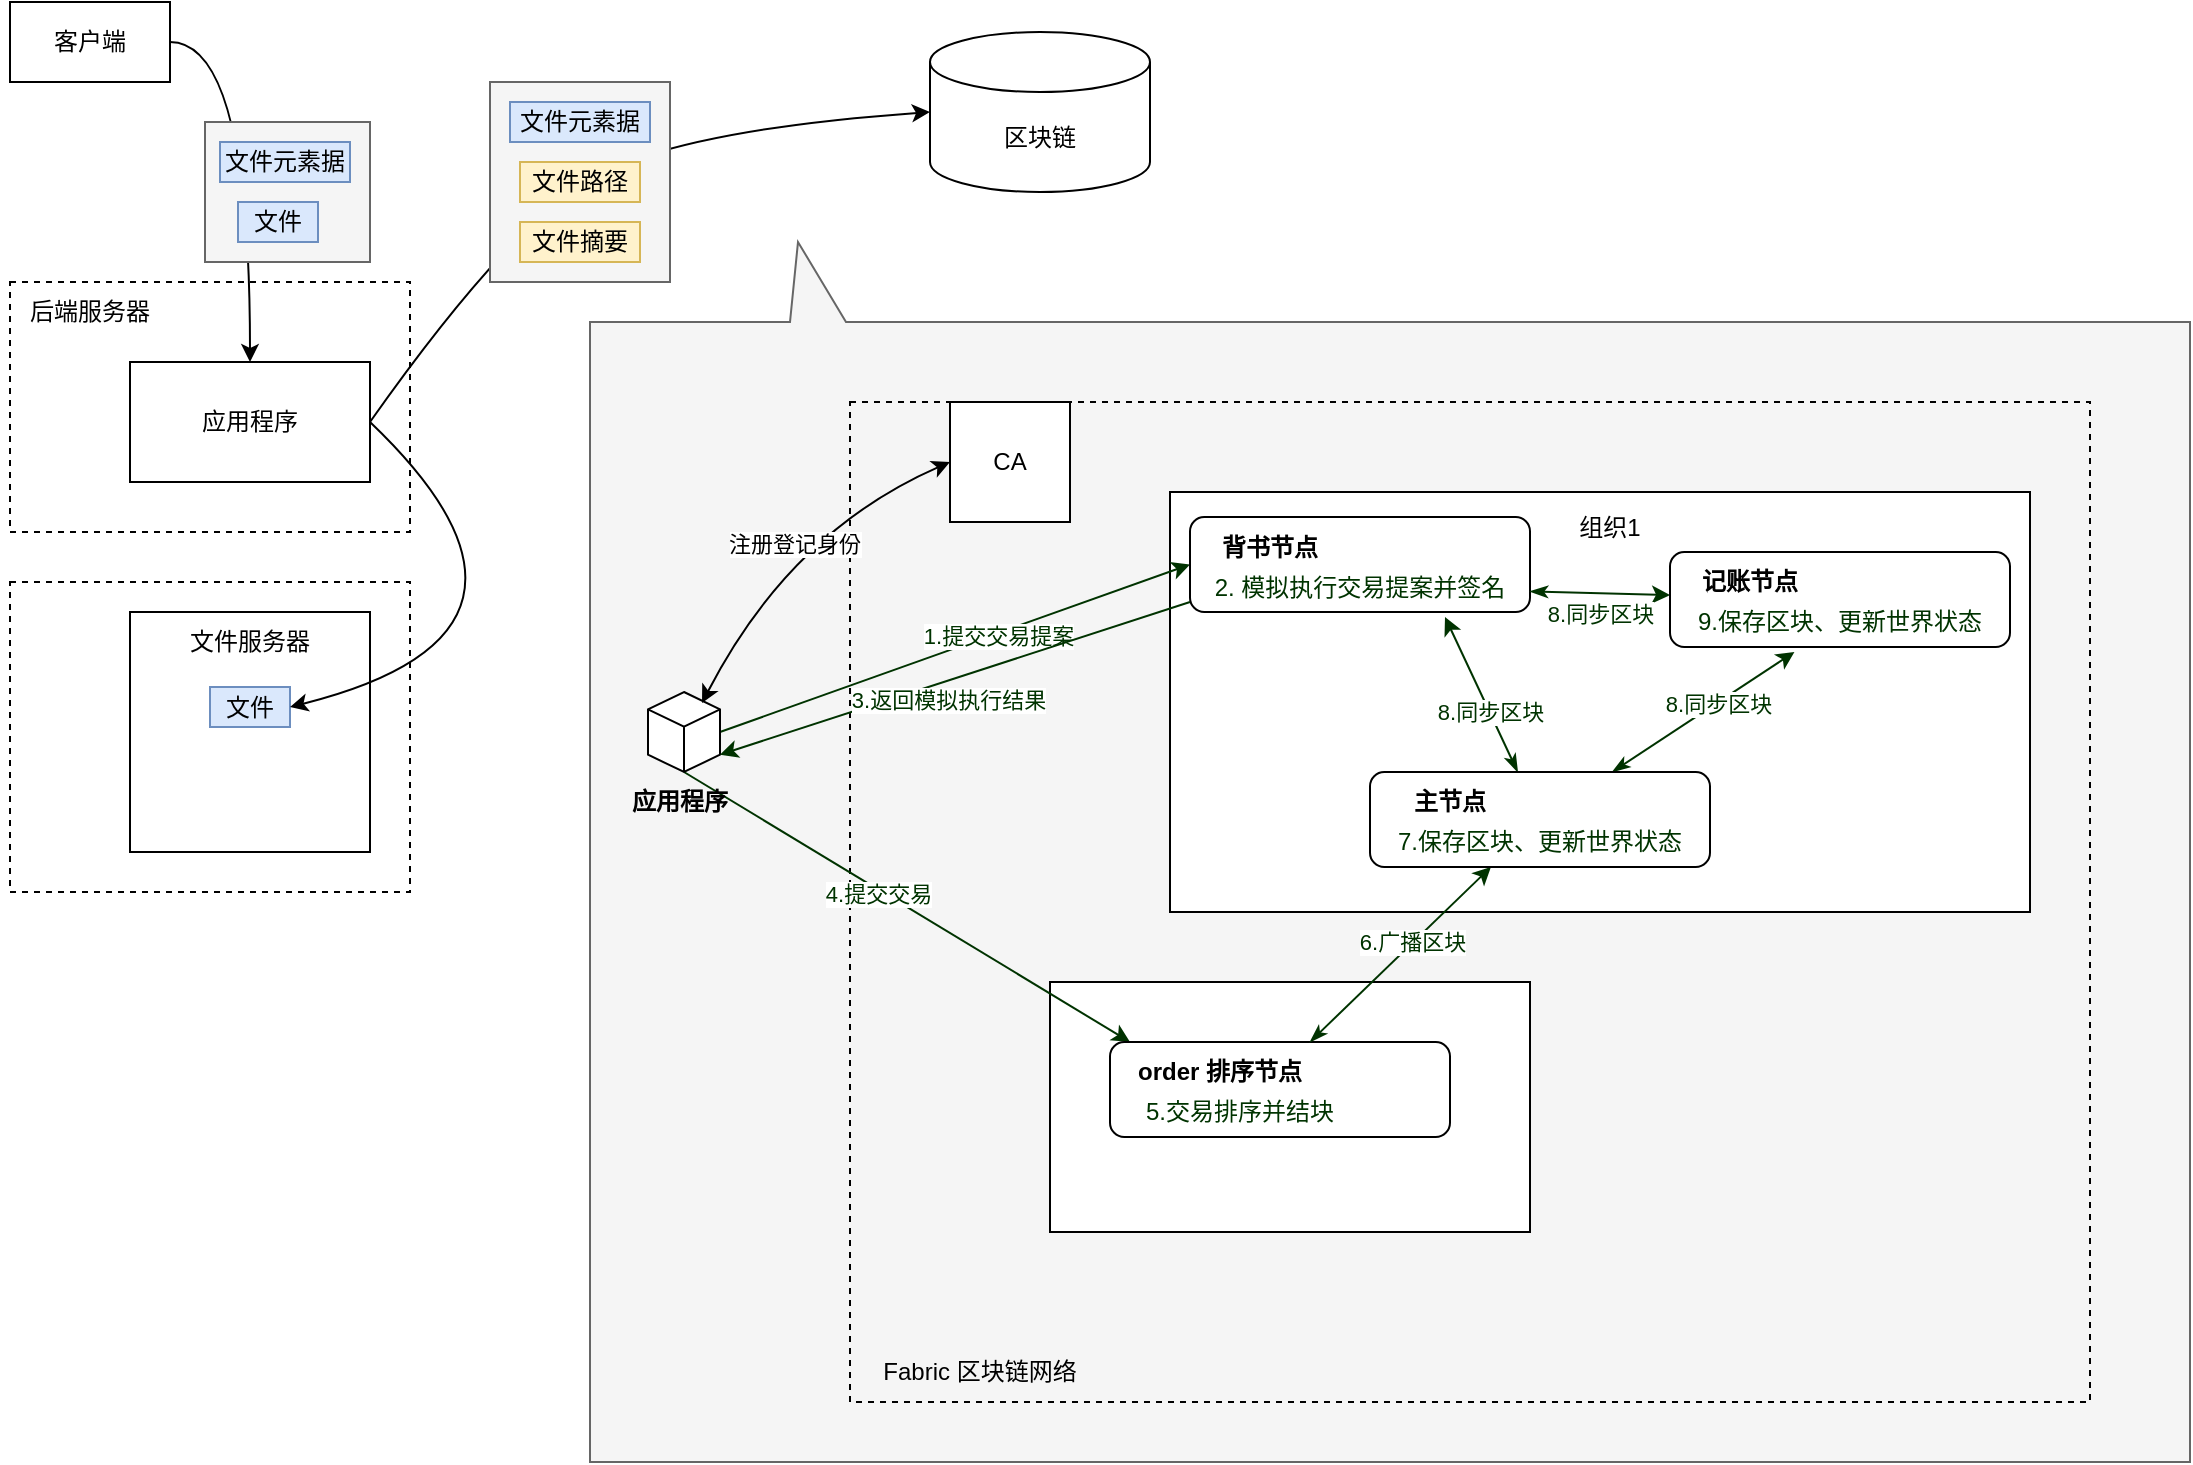 <mxfile version="17.4.5" type="github">
  <diagram id="kN8reKTomyMQiiREkeZV" name="Page-1">
    <mxGraphModel dx="1548" dy="908" grid="1" gridSize="10" guides="1" tooltips="1" connect="1" arrows="1" fold="1" page="1" pageScale="1" pageWidth="827" pageHeight="1169" math="0" shadow="0">
      <root>
        <mxCell id="0" />
        <mxCell id="1" parent="0" />
        <mxCell id="gOuig9nP9AGfq69nll1g-90" value="" style="shape=callout;whiteSpace=wrap;html=1;perimeter=calloutPerimeter;fontColor=#333333;fillColor=#f5f5f5;rotation=-180;base=28;position2=0.87;size=40;position=0.84;strokeColor=#666666;" vertex="1" parent="1">
          <mxGeometry x="360" y="155" width="800" height="610" as="geometry" />
        </mxCell>
        <mxCell id="gOuig9nP9AGfq69nll1g-4" value="" style="rounded=0;whiteSpace=wrap;html=1;fillColor=none;dashed=1;" vertex="1" parent="1">
          <mxGeometry x="490" y="235" width="620" height="500" as="geometry" />
        </mxCell>
        <mxCell id="gOuig9nP9AGfq69nll1g-115" value="" style="rounded=0;whiteSpace=wrap;html=1;fontColor=#003300;fillColor=default;" vertex="1" parent="1">
          <mxGeometry x="590" y="525" width="240" height="125" as="geometry" />
        </mxCell>
        <mxCell id="gOuig9nP9AGfq69nll1g-3" value="" style="rounded=0;whiteSpace=wrap;html=1;dashed=1;fillColor=none;" vertex="1" parent="1">
          <mxGeometry x="70" y="175" width="200" height="125" as="geometry" />
        </mxCell>
        <mxCell id="-DEB0Rd7N1clO_RM7pjc-117" style="edgeStyle=orthogonalEdgeStyle;curved=1;rounded=0;orthogonalLoop=1;jettySize=auto;html=1;exitX=1;exitY=0.5;exitDx=0;exitDy=0;fontSize=12;" parent="1" source="-DEB0Rd7N1clO_RM7pjc-1" target="-DEB0Rd7N1clO_RM7pjc-13" edge="1">
          <mxGeometry relative="1" as="geometry" />
        </mxCell>
        <mxCell id="-DEB0Rd7N1clO_RM7pjc-1" value="客户端" style="rounded=0;whiteSpace=wrap;html=1;" parent="1" vertex="1">
          <mxGeometry x="70" y="35" width="80" height="40" as="geometry" />
        </mxCell>
        <mxCell id="-DEB0Rd7N1clO_RM7pjc-13" value="应用程序" style="rounded=0;whiteSpace=wrap;html=1;" parent="1" vertex="1">
          <mxGeometry x="130" y="215" width="120" height="60" as="geometry" />
        </mxCell>
        <mxCell id="-DEB0Rd7N1clO_RM7pjc-15" value="" style="whiteSpace=wrap;html=1;aspect=fixed;" parent="1" vertex="1">
          <mxGeometry x="130" y="340" width="120" height="120" as="geometry" />
        </mxCell>
        <mxCell id="-DEB0Rd7N1clO_RM7pjc-16" value="文件服务器" style="text;html=1;strokeColor=none;fillColor=none;align=center;verticalAlign=middle;whiteSpace=wrap;rounded=0;" parent="1" vertex="1">
          <mxGeometry x="155" y="340" width="70" height="30" as="geometry" />
        </mxCell>
        <mxCell id="-DEB0Rd7N1clO_RM7pjc-75" value="文件" style="rounded=0;whiteSpace=wrap;html=1;fontSize=12;fillColor=#dae8fc;strokeColor=#6c8ebf;" parent="1" vertex="1">
          <mxGeometry x="170" y="377.5" width="40" height="20" as="geometry" />
        </mxCell>
        <mxCell id="-DEB0Rd7N1clO_RM7pjc-81" value="" style="rounded=0;whiteSpace=wrap;html=1;fontSize=12;fillColor=#f5f5f5;fontColor=#333333;strokeColor=#666666;" parent="1" vertex="1">
          <mxGeometry x="167.5" y="95" width="82.5" height="70" as="geometry" />
        </mxCell>
        <mxCell id="-DEB0Rd7N1clO_RM7pjc-82" value="文件" style="rounded=0;whiteSpace=wrap;html=1;fontSize=12;fillColor=#dae8fc;strokeColor=#6c8ebf;" parent="1" vertex="1">
          <mxGeometry x="184" y="135" width="40" height="20" as="geometry" />
        </mxCell>
        <mxCell id="-DEB0Rd7N1clO_RM7pjc-83" value="文件元素据" style="rounded=0;whiteSpace=wrap;html=1;fontSize=12;fillColor=#dae8fc;strokeColor=#6c8ebf;" parent="1" vertex="1">
          <mxGeometry x="175" y="105" width="65" height="20" as="geometry" />
        </mxCell>
        <mxCell id="-DEB0Rd7N1clO_RM7pjc-103" value="后端服务器" style="text;html=1;strokeColor=none;fillColor=none;align=center;verticalAlign=middle;whiteSpace=wrap;rounded=0;fontSize=12;" parent="1" vertex="1">
          <mxGeometry x="65" y="175" width="90" height="30" as="geometry" />
        </mxCell>
        <mxCell id="gOuig9nP9AGfq69nll1g-1" value="" style="curved=1;endArrow=classic;html=1;rounded=0;exitX=1;exitY=0.5;exitDx=0;exitDy=0;entryX=1;entryY=0.5;entryDx=0;entryDy=0;" edge="1" parent="1" source="-DEB0Rd7N1clO_RM7pjc-13" target="-DEB0Rd7N1clO_RM7pjc-75">
          <mxGeometry width="50" height="50" relative="1" as="geometry">
            <mxPoint x="225" y="350" as="sourcePoint" />
            <mxPoint x="275" y="300" as="targetPoint" />
            <Array as="points">
              <mxPoint x="360" y="350" />
            </Array>
          </mxGeometry>
        </mxCell>
        <mxCell id="gOuig9nP9AGfq69nll1g-2" value="" style="rounded=0;whiteSpace=wrap;html=1;fillColor=none;dashed=1;" vertex="1" parent="1">
          <mxGeometry x="70" y="325" width="200" height="155" as="geometry" />
        </mxCell>
        <mxCell id="gOuig9nP9AGfq69nll1g-5" value="" style="rounded=0;whiteSpace=wrap;html=1;fillColor=default;" vertex="1" parent="1">
          <mxGeometry x="650" y="280" width="430" height="210" as="geometry" />
        </mxCell>
        <mxCell id="gOuig9nP9AGfq69nll1g-6" value="CA" style="whiteSpace=wrap;html=1;aspect=fixed;" vertex="1" parent="1">
          <mxGeometry x="540" y="235" width="60" height="60" as="geometry" />
        </mxCell>
        <mxCell id="gOuig9nP9AGfq69nll1g-11" value="组织1" style="text;html=1;strokeColor=none;fillColor=none;align=center;verticalAlign=middle;whiteSpace=wrap;rounded=0;dashed=1;dashPattern=1 1;" vertex="1" parent="1">
          <mxGeometry x="840" y="282.5" width="60" height="30" as="geometry" />
        </mxCell>
        <mxCell id="gOuig9nP9AGfq69nll1g-26" value="Fabric 区块链网络" style="text;html=1;strokeColor=none;fillColor=none;align=center;verticalAlign=middle;whiteSpace=wrap;rounded=0;fontSize=12;" vertex="1" parent="1">
          <mxGeometry x="490" y="705" width="130" height="30" as="geometry" />
        </mxCell>
        <mxCell id="gOuig9nP9AGfq69nll1g-27" value="区块链" style="shape=cylinder3;whiteSpace=wrap;html=1;boundedLbl=1;backgroundOutline=1;size=15;fillColor=default;" vertex="1" parent="1">
          <mxGeometry x="530" y="50" width="110" height="80" as="geometry" />
        </mxCell>
        <mxCell id="gOuig9nP9AGfq69nll1g-28" value="" style="curved=1;endArrow=classic;html=1;rounded=0;exitX=1;exitY=0.5;exitDx=0;exitDy=0;entryX=0;entryY=0.5;entryDx=0;entryDy=0;entryPerimeter=0;" edge="1" parent="1" source="-DEB0Rd7N1clO_RM7pjc-13" target="gOuig9nP9AGfq69nll1g-27">
          <mxGeometry width="50" height="50" relative="1" as="geometry">
            <mxPoint x="420" y="260" as="sourcePoint" />
            <mxPoint x="590" y="220" as="targetPoint" />
            <Array as="points">
              <mxPoint x="310" y="160" />
              <mxPoint x="390" y="100" />
            </Array>
          </mxGeometry>
        </mxCell>
        <mxCell id="-DEB0Rd7N1clO_RM7pjc-74" value="" style="rounded=0;whiteSpace=wrap;html=1;fontSize=12;fillColor=#f5f5f5;fontColor=#333333;strokeColor=#666666;" parent="1" vertex="1">
          <mxGeometry x="310" y="75" width="90" height="100" as="geometry" />
        </mxCell>
        <mxCell id="-DEB0Rd7N1clO_RM7pjc-76" value="文件元素据" style="rounded=0;whiteSpace=wrap;html=1;fontSize=12;fillColor=#dae8fc;strokeColor=#6c8ebf;" parent="1" vertex="1">
          <mxGeometry x="320" y="85" width="70" height="20" as="geometry" />
        </mxCell>
        <mxCell id="-DEB0Rd7N1clO_RM7pjc-77" value="文件路径" style="rounded=0;whiteSpace=wrap;html=1;fontSize=12;fillColor=#fff2cc;strokeColor=#d6b656;" parent="1" vertex="1">
          <mxGeometry x="325" y="115" width="60" height="20" as="geometry" />
        </mxCell>
        <mxCell id="-DEB0Rd7N1clO_RM7pjc-78" value="文件摘要" style="rounded=0;whiteSpace=wrap;html=1;fontSize=12;fillColor=#fff2cc;strokeColor=#d6b656;" parent="1" vertex="1">
          <mxGeometry x="325" y="145" width="60" height="20" as="geometry" />
        </mxCell>
        <mxCell id="gOuig9nP9AGfq69nll1g-95" style="rounded=0;orthogonalLoop=1;jettySize=auto;html=1;exitX=1;exitY=0.5;exitDx=0;exitDy=0;exitPerimeter=0;entryX=0;entryY=0.5;entryDx=0;entryDy=0;fontColor=#FF0080;startArrow=none;startFill=0;strokeColor=#003300;" edge="1" parent="1" source="gOuig9nP9AGfq69nll1g-59" target="gOuig9nP9AGfq69nll1g-91">
          <mxGeometry relative="1" as="geometry" />
        </mxCell>
        <mxCell id="gOuig9nP9AGfq69nll1g-96" value="&lt;font color=&quot;#003300&quot;&gt;1.提交交易提案&lt;/font&gt;" style="edgeLabel;html=1;align=center;verticalAlign=middle;resizable=0;points=[];fontColor=#FF0080;" vertex="1" connectable="0" parent="gOuig9nP9AGfq69nll1g-95">
          <mxGeometry x="0.175" y="-1" relative="1" as="geometry">
            <mxPoint as="offset" />
          </mxGeometry>
        </mxCell>
        <mxCell id="gOuig9nP9AGfq69nll1g-106" style="edgeStyle=none;rounded=0;orthogonalLoop=1;jettySize=auto;html=1;exitX=0.5;exitY=1;exitDx=0;exitDy=0;exitPerimeter=0;fontColor=#003300;startArrow=none;startFill=0;strokeColor=#003300;entryX=0;entryY=0;entryDx=0;entryDy=0;" edge="1" parent="1" source="gOuig9nP9AGfq69nll1g-59" target="gOuig9nP9AGfq69nll1g-112">
          <mxGeometry relative="1" as="geometry">
            <mxPoint x="620.239" y="549.366" as="targetPoint" />
          </mxGeometry>
        </mxCell>
        <mxCell id="gOuig9nP9AGfq69nll1g-107" value="4.提交交易" style="edgeLabel;html=1;align=center;verticalAlign=middle;resizable=0;points=[];fontColor=#003300;" vertex="1" connectable="0" parent="gOuig9nP9AGfq69nll1g-106">
          <mxGeometry x="-0.116" y="-1" relative="1" as="geometry">
            <mxPoint x="-1" as="offset" />
          </mxGeometry>
        </mxCell>
        <mxCell id="gOuig9nP9AGfq69nll1g-59" value="" style="html=1;whiteSpace=wrap;shape=isoCube2;backgroundOutline=1;isoAngle=15;" vertex="1" parent="1">
          <mxGeometry x="389" y="380" width="36" height="40" as="geometry" />
        </mxCell>
        <mxCell id="gOuig9nP9AGfq69nll1g-61" value="" style="curved=1;endArrow=classic;html=1;rounded=0;exitX=0.75;exitY=0.139;exitDx=0;exitDy=0;exitPerimeter=0;startArrow=classic;startFill=1;entryX=0;entryY=0.5;entryDx=0;entryDy=0;" edge="1" parent="1" source="gOuig9nP9AGfq69nll1g-59" target="gOuig9nP9AGfq69nll1g-6">
          <mxGeometry width="50" height="50" relative="1" as="geometry">
            <mxPoint x="590" y="335" as="sourcePoint" />
            <mxPoint x="640" y="285" as="targetPoint" />
            <Array as="points">
              <mxPoint x="460" y="300" />
            </Array>
          </mxGeometry>
        </mxCell>
        <mxCell id="gOuig9nP9AGfq69nll1g-62" value="注册登记身份" style="edgeLabel;html=1;align=center;verticalAlign=middle;resizable=0;points=[];" vertex="1" connectable="0" parent="gOuig9nP9AGfq69nll1g-61">
          <mxGeometry x="-0.163" y="2" relative="1" as="geometry">
            <mxPoint x="12" y="-10" as="offset" />
          </mxGeometry>
        </mxCell>
        <mxCell id="gOuig9nP9AGfq69nll1g-81" value="应用程序" style="text;html=1;strokeColor=none;fillColor=none;align=center;verticalAlign=middle;whiteSpace=wrap;rounded=0;fontSize=12;fontStyle=1" vertex="1" parent="1">
          <mxGeometry x="340" y="420" width="130" height="30" as="geometry" />
        </mxCell>
        <mxCell id="gOuig9nP9AGfq69nll1g-91" value="" style="rounded=1;whiteSpace=wrap;html=1;" vertex="1" parent="1">
          <mxGeometry x="660" y="292.5" width="170" height="47.5" as="geometry" />
        </mxCell>
        <mxCell id="gOuig9nP9AGfq69nll1g-92" value="背书节点" style="text;html=1;strokeColor=none;fillColor=none;align=center;verticalAlign=middle;whiteSpace=wrap;rounded=0;fontStyle=1" vertex="1" parent="1">
          <mxGeometry x="670" y="292.5" width="60" height="30" as="geometry" />
        </mxCell>
        <mxCell id="gOuig9nP9AGfq69nll1g-103" style="edgeStyle=none;rounded=0;orthogonalLoop=1;jettySize=auto;html=1;exitX=0;exitY=0.75;exitDx=0;exitDy=0;entryX=0;entryY=0;entryDx=36;entryDy=31.357;entryPerimeter=0;fontColor=#003300;startArrow=none;startFill=0;strokeColor=#003300;" edge="1" parent="1" source="gOuig9nP9AGfq69nll1g-93" target="gOuig9nP9AGfq69nll1g-59">
          <mxGeometry relative="1" as="geometry" />
        </mxCell>
        <mxCell id="gOuig9nP9AGfq69nll1g-104" value="3.返回模拟执行结果" style="edgeLabel;html=1;align=center;verticalAlign=middle;resizable=0;points=[];fontColor=#003300;" vertex="1" connectable="0" parent="gOuig9nP9AGfq69nll1g-103">
          <mxGeometry x="0.196" y="2" relative="1" as="geometry">
            <mxPoint x="19" y="1" as="offset" />
          </mxGeometry>
        </mxCell>
        <mxCell id="gOuig9nP9AGfq69nll1g-126" style="edgeStyle=none;rounded=0;orthogonalLoop=1;jettySize=auto;html=1;fontColor=#003300;startArrow=classicThin;startFill=1;strokeColor=#003300;" edge="1" parent="1" source="gOuig9nP9AGfq69nll1g-93" target="gOuig9nP9AGfq69nll1g-119">
          <mxGeometry relative="1" as="geometry" />
        </mxCell>
        <mxCell id="gOuig9nP9AGfq69nll1g-127" value="8.同步区块" style="edgeLabel;html=1;align=center;verticalAlign=middle;resizable=0;points=[];fontColor=#003300;" vertex="1" connectable="0" parent="gOuig9nP9AGfq69nll1g-126">
          <mxGeometry x="-0.235" y="1" relative="1" as="geometry">
            <mxPoint x="8" y="11" as="offset" />
          </mxGeometry>
        </mxCell>
        <mxCell id="gOuig9nP9AGfq69nll1g-93" value="2. 模拟执行交易提案并签名" style="text;html=1;strokeColor=none;fillColor=none;align=center;verticalAlign=middle;whiteSpace=wrap;rounded=0;fontColor=#003300;" vertex="1" parent="1">
          <mxGeometry x="660" y="312.5" width="170" height="30" as="geometry" />
        </mxCell>
        <mxCell id="gOuig9nP9AGfq69nll1g-111" value="" style="rounded=1;whiteSpace=wrap;html=1;" vertex="1" parent="1">
          <mxGeometry x="620" y="555" width="170" height="47.5" as="geometry" />
        </mxCell>
        <mxCell id="gOuig9nP9AGfq69nll1g-130" style="edgeStyle=none;rounded=0;orthogonalLoop=1;jettySize=auto;html=1;exitX=1;exitY=0;exitDx=0;exitDy=0;fontColor=#003300;startArrow=classicThin;startFill=1;strokeColor=#003300;" edge="1" parent="1" source="gOuig9nP9AGfq69nll1g-112" target="gOuig9nP9AGfq69nll1g-116">
          <mxGeometry relative="1" as="geometry" />
        </mxCell>
        <mxCell id="gOuig9nP9AGfq69nll1g-131" value="6.广播区块" style="edgeLabel;html=1;align=center;verticalAlign=middle;resizable=0;points=[];fontColor=#003300;" vertex="1" connectable="0" parent="gOuig9nP9AGfq69nll1g-130">
          <mxGeometry x="0.14" y="1" relative="1" as="geometry">
            <mxPoint as="offset" />
          </mxGeometry>
        </mxCell>
        <mxCell id="gOuig9nP9AGfq69nll1g-112" value="order 排序节点" style="text;html=1;strokeColor=none;fillColor=none;align=center;verticalAlign=middle;whiteSpace=wrap;rounded=0;fontStyle=1" vertex="1" parent="1">
          <mxGeometry x="630" y="555" width="90" height="30" as="geometry" />
        </mxCell>
        <mxCell id="gOuig9nP9AGfq69nll1g-113" value="5.交易排序并结块" style="text;html=1;strokeColor=none;fillColor=none;align=center;verticalAlign=middle;whiteSpace=wrap;rounded=0;fontColor=#003300;" vertex="1" parent="1">
          <mxGeometry x="600" y="575" width="170" height="30" as="geometry" />
        </mxCell>
        <mxCell id="gOuig9nP9AGfq69nll1g-123" style="edgeStyle=none;rounded=0;orthogonalLoop=1;jettySize=auto;html=1;fontColor=#003300;startArrow=classicThin;startFill=1;strokeColor=#003300;" edge="1" parent="1" source="gOuig9nP9AGfq69nll1g-116" target="gOuig9nP9AGfq69nll1g-121">
          <mxGeometry relative="1" as="geometry" />
        </mxCell>
        <mxCell id="gOuig9nP9AGfq69nll1g-129" value="8.同步区块" style="edgeLabel;html=1;align=center;verticalAlign=middle;resizable=0;points=[];fontColor=#003300;" vertex="1" connectable="0" parent="gOuig9nP9AGfq69nll1g-123">
          <mxGeometry x="0.154" relative="1" as="geometry">
            <mxPoint as="offset" />
          </mxGeometry>
        </mxCell>
        <mxCell id="gOuig9nP9AGfq69nll1g-124" style="edgeStyle=none;rounded=0;orthogonalLoop=1;jettySize=auto;html=1;entryX=0.75;entryY=1;entryDx=0;entryDy=0;fontColor=#003300;startArrow=classicThin;startFill=1;strokeColor=#003300;" edge="1" parent="1" source="gOuig9nP9AGfq69nll1g-116" target="gOuig9nP9AGfq69nll1g-93">
          <mxGeometry relative="1" as="geometry" />
        </mxCell>
        <mxCell id="gOuig9nP9AGfq69nll1g-128" value="8.同步区块" style="edgeLabel;html=1;align=center;verticalAlign=middle;resizable=0;points=[];fontColor=#003300;" vertex="1" connectable="0" parent="gOuig9nP9AGfq69nll1g-124">
          <mxGeometry x="-0.212" relative="1" as="geometry">
            <mxPoint as="offset" />
          </mxGeometry>
        </mxCell>
        <mxCell id="gOuig9nP9AGfq69nll1g-116" value="" style="rounded=1;whiteSpace=wrap;html=1;" vertex="1" parent="1">
          <mxGeometry x="750" y="420" width="170" height="47.5" as="geometry" />
        </mxCell>
        <mxCell id="gOuig9nP9AGfq69nll1g-117" value="主节点" style="text;html=1;strokeColor=none;fillColor=none;align=center;verticalAlign=middle;whiteSpace=wrap;rounded=0;fontStyle=1" vertex="1" parent="1">
          <mxGeometry x="760" y="420" width="60" height="30" as="geometry" />
        </mxCell>
        <mxCell id="gOuig9nP9AGfq69nll1g-118" value="7.保存区块、更新世界状态" style="text;html=1;strokeColor=none;fillColor=none;align=center;verticalAlign=middle;whiteSpace=wrap;rounded=0;fontColor=#003300;" vertex="1" parent="1">
          <mxGeometry x="750" y="440" width="170" height="30" as="geometry" />
        </mxCell>
        <mxCell id="gOuig9nP9AGfq69nll1g-119" value="" style="rounded=1;whiteSpace=wrap;html=1;" vertex="1" parent="1">
          <mxGeometry x="900" y="310" width="170" height="47.5" as="geometry" />
        </mxCell>
        <mxCell id="gOuig9nP9AGfq69nll1g-120" value="记账节点" style="text;html=1;strokeColor=none;fillColor=none;align=center;verticalAlign=middle;whiteSpace=wrap;rounded=0;fontStyle=1" vertex="1" parent="1">
          <mxGeometry x="910" y="310" width="60" height="30" as="geometry" />
        </mxCell>
        <mxCell id="gOuig9nP9AGfq69nll1g-121" value="9.保存区块、更新世界状态" style="text;html=1;strokeColor=none;fillColor=none;align=center;verticalAlign=middle;whiteSpace=wrap;rounded=0;fontColor=#003300;" vertex="1" parent="1">
          <mxGeometry x="900" y="330" width="170" height="30" as="geometry" />
        </mxCell>
      </root>
    </mxGraphModel>
  </diagram>
</mxfile>
